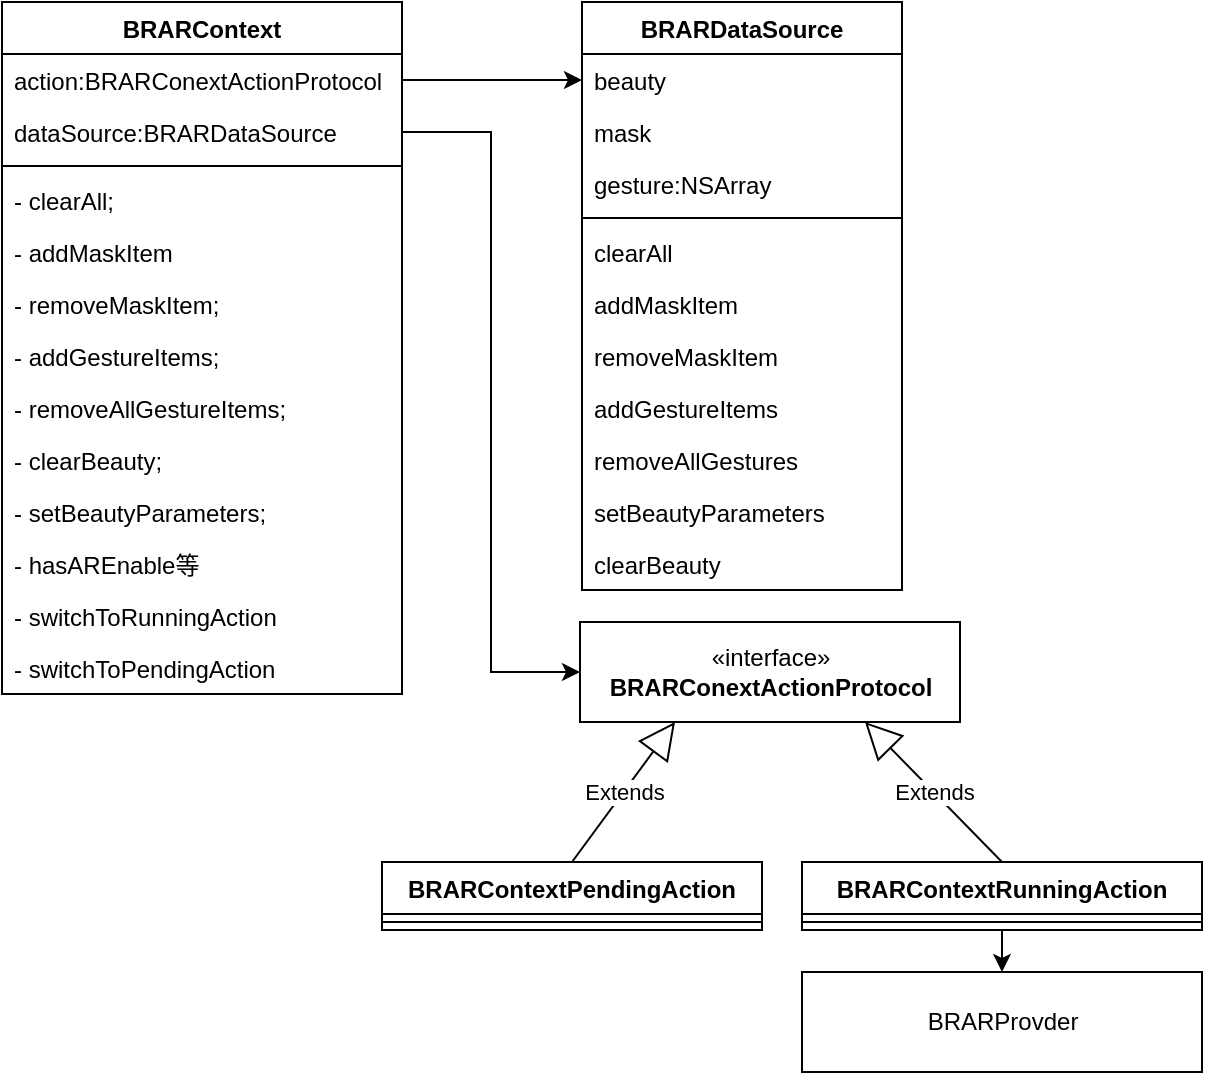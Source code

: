 <mxfile version="20.0.1" type="github">
  <diagram id="C5RBs43oDa-KdzZeNtuy" name="Page-1">
    <mxGraphModel dx="1573" dy="824" grid="1" gridSize="10" guides="1" tooltips="1" connect="1" arrows="1" fold="1" page="1" pageScale="1" pageWidth="827" pageHeight="1169" math="0" shadow="0">
      <root>
        <mxCell id="WIyWlLk6GJQsqaUBKTNV-0" />
        <mxCell id="WIyWlLk6GJQsqaUBKTNV-1" parent="WIyWlLk6GJQsqaUBKTNV-0" />
        <mxCell id="knNCtviT_BFthdPeHecz-4" value="" style="edgeStyle=orthogonalEdgeStyle;rounded=0;orthogonalLoop=1;jettySize=auto;html=1;exitX=1;exitY=0.5;exitDx=0;exitDy=0;entryX=0;entryY=0.5;entryDx=0;entryDy=0;" edge="1" parent="WIyWlLk6GJQsqaUBKTNV-1" source="knNCtviT_BFthdPeHecz-53" target="knNCtviT_BFthdPeHecz-18">
          <mxGeometry relative="1" as="geometry">
            <mxPoint x="413.16" y="75.708" as="targetPoint" />
            <mxPoint x="240" y="169.0" as="sourcePoint" />
          </mxGeometry>
        </mxCell>
        <mxCell id="knNCtviT_BFthdPeHecz-11" value="BRARDataSource" style="swimlane;fontStyle=1;align=center;verticalAlign=top;childLayout=stackLayout;horizontal=1;startSize=26;horizontalStack=0;resizeParent=1;resizeParentMax=0;resizeLast=0;collapsible=1;marginBottom=0;" vertex="1" parent="WIyWlLk6GJQsqaUBKTNV-1">
          <mxGeometry x="320" width="160" height="294" as="geometry" />
        </mxCell>
        <mxCell id="knNCtviT_BFthdPeHecz-18" value="beauty" style="text;strokeColor=none;fillColor=none;align=left;verticalAlign=top;spacingLeft=4;spacingRight=4;overflow=hidden;rotatable=0;points=[[0,0.5],[1,0.5]];portConstraint=eastwest;" vertex="1" parent="knNCtviT_BFthdPeHecz-11">
          <mxGeometry y="26" width="160" height="26" as="geometry" />
        </mxCell>
        <mxCell id="knNCtviT_BFthdPeHecz-19" value="mask" style="text;strokeColor=none;fillColor=none;align=left;verticalAlign=top;spacingLeft=4;spacingRight=4;overflow=hidden;rotatable=0;points=[[0,0.5],[1,0.5]];portConstraint=eastwest;" vertex="1" parent="knNCtviT_BFthdPeHecz-11">
          <mxGeometry y="52" width="160" height="26" as="geometry" />
        </mxCell>
        <mxCell id="knNCtviT_BFthdPeHecz-20" value="gesture:NSArray" style="text;strokeColor=none;fillColor=none;align=left;verticalAlign=top;spacingLeft=4;spacingRight=4;overflow=hidden;rotatable=0;points=[[0,0.5],[1,0.5]];portConstraint=eastwest;" vertex="1" parent="knNCtviT_BFthdPeHecz-11">
          <mxGeometry y="78" width="160" height="26" as="geometry" />
        </mxCell>
        <mxCell id="knNCtviT_BFthdPeHecz-13" value="" style="line;strokeWidth=1;fillColor=none;align=left;verticalAlign=middle;spacingTop=-1;spacingLeft=3;spacingRight=3;rotatable=0;labelPosition=right;points=[];portConstraint=eastwest;" vertex="1" parent="knNCtviT_BFthdPeHecz-11">
          <mxGeometry y="104" width="160" height="8" as="geometry" />
        </mxCell>
        <mxCell id="knNCtviT_BFthdPeHecz-14" value="clearAll" style="text;strokeColor=none;fillColor=none;align=left;verticalAlign=top;spacingLeft=4;spacingRight=4;overflow=hidden;rotatable=0;points=[[0,0.5],[1,0.5]];portConstraint=eastwest;" vertex="1" parent="knNCtviT_BFthdPeHecz-11">
          <mxGeometry y="112" width="160" height="26" as="geometry" />
        </mxCell>
        <mxCell id="knNCtviT_BFthdPeHecz-21" value="addMaskItem" style="text;strokeColor=none;fillColor=none;align=left;verticalAlign=top;spacingLeft=4;spacingRight=4;overflow=hidden;rotatable=0;points=[[0,0.5],[1,0.5]];portConstraint=eastwest;" vertex="1" parent="knNCtviT_BFthdPeHecz-11">
          <mxGeometry y="138" width="160" height="26" as="geometry" />
        </mxCell>
        <mxCell id="knNCtviT_BFthdPeHecz-23" value="removeMaskItem" style="text;strokeColor=none;fillColor=none;align=left;verticalAlign=top;spacingLeft=4;spacingRight=4;overflow=hidden;rotatable=0;points=[[0,0.5],[1,0.5]];portConstraint=eastwest;" vertex="1" parent="knNCtviT_BFthdPeHecz-11">
          <mxGeometry y="164" width="160" height="26" as="geometry" />
        </mxCell>
        <mxCell id="knNCtviT_BFthdPeHecz-24" value="addGestureItems" style="text;strokeColor=none;fillColor=none;align=left;verticalAlign=top;spacingLeft=4;spacingRight=4;overflow=hidden;rotatable=0;points=[[0,0.5],[1,0.5]];portConstraint=eastwest;" vertex="1" parent="knNCtviT_BFthdPeHecz-11">
          <mxGeometry y="190" width="160" height="26" as="geometry" />
        </mxCell>
        <mxCell id="knNCtviT_BFthdPeHecz-25" value="removeAllGestures" style="text;strokeColor=none;fillColor=none;align=left;verticalAlign=top;spacingLeft=4;spacingRight=4;overflow=hidden;rotatable=0;points=[[0,0.5],[1,0.5]];portConstraint=eastwest;" vertex="1" parent="knNCtviT_BFthdPeHecz-11">
          <mxGeometry y="216" width="160" height="26" as="geometry" />
        </mxCell>
        <mxCell id="knNCtviT_BFthdPeHecz-26" value="setBeautyParameters" style="text;strokeColor=none;fillColor=none;align=left;verticalAlign=top;spacingLeft=4;spacingRight=4;overflow=hidden;rotatable=0;points=[[0,0.5],[1,0.5]];portConstraint=eastwest;" vertex="1" parent="knNCtviT_BFthdPeHecz-11">
          <mxGeometry y="242" width="160" height="26" as="geometry" />
        </mxCell>
        <mxCell id="knNCtviT_BFthdPeHecz-27" value="clearBeauty" style="text;strokeColor=none;fillColor=none;align=left;verticalAlign=top;spacingLeft=4;spacingRight=4;overflow=hidden;rotatable=0;points=[[0,0.5],[1,0.5]];portConstraint=eastwest;" vertex="1" parent="knNCtviT_BFthdPeHecz-11">
          <mxGeometry y="268" width="160" height="26" as="geometry" />
        </mxCell>
        <mxCell id="knNCtviT_BFthdPeHecz-34" value="«interface»&lt;br&gt;&lt;b&gt;BRARConextActionProtocol&lt;/b&gt;" style="html=1;" vertex="1" parent="WIyWlLk6GJQsqaUBKTNV-1">
          <mxGeometry x="319" y="310" width="190" height="50" as="geometry" />
        </mxCell>
        <mxCell id="knNCtviT_BFthdPeHecz-35" value="BRARContextPendingAction" style="swimlane;fontStyle=1;align=center;verticalAlign=top;childLayout=stackLayout;horizontal=1;startSize=26;horizontalStack=0;resizeParent=1;resizeParentMax=0;resizeLast=0;collapsible=1;marginBottom=0;" vertex="1" parent="WIyWlLk6GJQsqaUBKTNV-1">
          <mxGeometry x="220" y="430" width="190" height="34" as="geometry" />
        </mxCell>
        <mxCell id="knNCtviT_BFthdPeHecz-37" value="" style="line;strokeWidth=1;fillColor=none;align=left;verticalAlign=middle;spacingTop=-1;spacingLeft=3;spacingRight=3;rotatable=0;labelPosition=right;points=[];portConstraint=eastwest;" vertex="1" parent="knNCtviT_BFthdPeHecz-35">
          <mxGeometry y="26" width="190" height="8" as="geometry" />
        </mxCell>
        <mxCell id="knNCtviT_BFthdPeHecz-63" style="edgeStyle=orthogonalEdgeStyle;rounded=0;orthogonalLoop=1;jettySize=auto;html=1;exitX=0.5;exitY=1;exitDx=0;exitDy=0;entryX=0.5;entryY=0;entryDx=0;entryDy=0;" edge="1" parent="WIyWlLk6GJQsqaUBKTNV-1" source="knNCtviT_BFthdPeHecz-41" target="knNCtviT_BFthdPeHecz-62">
          <mxGeometry relative="1" as="geometry" />
        </mxCell>
        <mxCell id="knNCtviT_BFthdPeHecz-41" value="BRARContextRunningAction" style="swimlane;fontStyle=1;align=center;verticalAlign=top;childLayout=stackLayout;horizontal=1;startSize=26;horizontalStack=0;resizeParent=1;resizeParentMax=0;resizeLast=0;collapsible=1;marginBottom=0;" vertex="1" parent="WIyWlLk6GJQsqaUBKTNV-1">
          <mxGeometry x="430" y="430" width="200" height="34" as="geometry" />
        </mxCell>
        <mxCell id="knNCtviT_BFthdPeHecz-43" value="" style="line;strokeWidth=1;fillColor=none;align=left;verticalAlign=middle;spacingTop=-1;spacingLeft=3;spacingRight=3;rotatable=0;labelPosition=right;points=[];portConstraint=eastwest;" vertex="1" parent="knNCtviT_BFthdPeHecz-41">
          <mxGeometry y="26" width="200" height="8" as="geometry" />
        </mxCell>
        <mxCell id="knNCtviT_BFthdPeHecz-47" value="Extends" style="endArrow=block;endSize=16;endFill=0;html=1;rounded=0;entryX=0.25;entryY=1;entryDx=0;entryDy=0;exitX=0.5;exitY=0;exitDx=0;exitDy=0;" edge="1" parent="WIyWlLk6GJQsqaUBKTNV-1" source="knNCtviT_BFthdPeHecz-35" target="knNCtviT_BFthdPeHecz-34">
          <mxGeometry width="160" relative="1" as="geometry">
            <mxPoint x="354" y="448.75" as="sourcePoint" />
            <mxPoint x="514" y="448.75" as="targetPoint" />
          </mxGeometry>
        </mxCell>
        <mxCell id="knNCtviT_BFthdPeHecz-48" value="Extends" style="endArrow=block;endSize=16;endFill=0;html=1;rounded=0;entryX=0.75;entryY=1;entryDx=0;entryDy=0;exitX=0.5;exitY=0;exitDx=0;exitDy=0;" edge="1" parent="WIyWlLk6GJQsqaUBKTNV-1" source="knNCtviT_BFthdPeHecz-41" target="knNCtviT_BFthdPeHecz-34">
          <mxGeometry width="160" relative="1" as="geometry">
            <mxPoint x="364" y="458.75" as="sourcePoint" />
            <mxPoint x="468.85" y="381" as="targetPoint" />
          </mxGeometry>
        </mxCell>
        <mxCell id="knNCtviT_BFthdPeHecz-49" value="BRARContext" style="swimlane;fontStyle=1;align=center;verticalAlign=top;childLayout=stackLayout;horizontal=1;startSize=26;horizontalStack=0;resizeParent=1;resizeParentMax=0;resizeLast=0;collapsible=1;marginBottom=0;" vertex="1" parent="WIyWlLk6GJQsqaUBKTNV-1">
          <mxGeometry x="30" width="200" height="346" as="geometry" />
        </mxCell>
        <mxCell id="knNCtviT_BFthdPeHecz-53" value="action:BRARConextActionProtocol" style="text;strokeColor=none;fillColor=none;align=left;verticalAlign=top;spacingLeft=4;spacingRight=4;overflow=hidden;rotatable=0;points=[[0,0.5],[1,0.5]];portConstraint=eastwest;" vertex="1" parent="knNCtviT_BFthdPeHecz-49">
          <mxGeometry y="26" width="200" height="26" as="geometry" />
        </mxCell>
        <mxCell id="knNCtviT_BFthdPeHecz-50" value="dataSource:BRARDataSource" style="text;strokeColor=none;fillColor=none;align=left;verticalAlign=top;spacingLeft=4;spacingRight=4;overflow=hidden;rotatable=0;points=[[0,0.5],[1,0.5]];portConstraint=eastwest;" vertex="1" parent="knNCtviT_BFthdPeHecz-49">
          <mxGeometry y="52" width="200" height="26" as="geometry" />
        </mxCell>
        <mxCell id="knNCtviT_BFthdPeHecz-51" value="" style="line;strokeWidth=1;fillColor=none;align=left;verticalAlign=middle;spacingTop=-1;spacingLeft=3;spacingRight=3;rotatable=0;labelPosition=right;points=[];portConstraint=eastwest;" vertex="1" parent="knNCtviT_BFthdPeHecz-49">
          <mxGeometry y="78" width="200" height="8" as="geometry" />
        </mxCell>
        <mxCell id="knNCtviT_BFthdPeHecz-52" value="- clearAll;" style="text;strokeColor=none;fillColor=none;align=left;verticalAlign=top;spacingLeft=4;spacingRight=4;overflow=hidden;rotatable=0;points=[[0,0.5],[1,0.5]];portConstraint=eastwest;" vertex="1" parent="knNCtviT_BFthdPeHecz-49">
          <mxGeometry y="86" width="200" height="26" as="geometry" />
        </mxCell>
        <mxCell id="knNCtviT_BFthdPeHecz-54" value="- addMaskItem" style="text;strokeColor=none;fillColor=none;align=left;verticalAlign=top;spacingLeft=4;spacingRight=4;overflow=hidden;rotatable=0;points=[[0,0.5],[1,0.5]];portConstraint=eastwest;" vertex="1" parent="knNCtviT_BFthdPeHecz-49">
          <mxGeometry y="112" width="200" height="26" as="geometry" />
        </mxCell>
        <mxCell id="knNCtviT_BFthdPeHecz-55" value="- removeMaskItem;" style="text;strokeColor=none;fillColor=none;align=left;verticalAlign=top;spacingLeft=4;spacingRight=4;overflow=hidden;rotatable=0;points=[[0,0.5],[1,0.5]];portConstraint=eastwest;" vertex="1" parent="knNCtviT_BFthdPeHecz-49">
          <mxGeometry y="138" width="200" height="26" as="geometry" />
        </mxCell>
        <mxCell id="knNCtviT_BFthdPeHecz-56" value="- addGestureItems;" style="text;strokeColor=none;fillColor=none;align=left;verticalAlign=top;spacingLeft=4;spacingRight=4;overflow=hidden;rotatable=0;points=[[0,0.5],[1,0.5]];portConstraint=eastwest;" vertex="1" parent="knNCtviT_BFthdPeHecz-49">
          <mxGeometry y="164" width="200" height="26" as="geometry" />
        </mxCell>
        <mxCell id="knNCtviT_BFthdPeHecz-57" value="- removeAllGestureItems;" style="text;strokeColor=none;fillColor=none;align=left;verticalAlign=top;spacingLeft=4;spacingRight=4;overflow=hidden;rotatable=0;points=[[0,0.5],[1,0.5]];portConstraint=eastwest;" vertex="1" parent="knNCtviT_BFthdPeHecz-49">
          <mxGeometry y="190" width="200" height="26" as="geometry" />
        </mxCell>
        <mxCell id="knNCtviT_BFthdPeHecz-58" value="- clearBeauty;" style="text;strokeColor=none;fillColor=none;align=left;verticalAlign=top;spacingLeft=4;spacingRight=4;overflow=hidden;rotatable=0;points=[[0,0.5],[1,0.5]];portConstraint=eastwest;" vertex="1" parent="knNCtviT_BFthdPeHecz-49">
          <mxGeometry y="216" width="200" height="26" as="geometry" />
        </mxCell>
        <mxCell id="knNCtviT_BFthdPeHecz-59" value="- setBeautyParameters;" style="text;strokeColor=none;fillColor=none;align=left;verticalAlign=top;spacingLeft=4;spacingRight=4;overflow=hidden;rotatable=0;points=[[0,0.5],[1,0.5]];portConstraint=eastwest;" vertex="1" parent="knNCtviT_BFthdPeHecz-49">
          <mxGeometry y="242" width="200" height="26" as="geometry" />
        </mxCell>
        <mxCell id="knNCtviT_BFthdPeHecz-66" value="- hasAREnable等" style="text;strokeColor=none;fillColor=none;align=left;verticalAlign=top;spacingLeft=4;spacingRight=4;overflow=hidden;rotatable=0;points=[[0,0.5],[1,0.5]];portConstraint=eastwest;" vertex="1" parent="knNCtviT_BFthdPeHecz-49">
          <mxGeometry y="268" width="200" height="26" as="geometry" />
        </mxCell>
        <mxCell id="knNCtviT_BFthdPeHecz-60" value="- switchToRunningAction" style="text;strokeColor=none;fillColor=none;align=left;verticalAlign=top;spacingLeft=4;spacingRight=4;overflow=hidden;rotatable=0;points=[[0,0.5],[1,0.5]];portConstraint=eastwest;" vertex="1" parent="knNCtviT_BFthdPeHecz-49">
          <mxGeometry y="294" width="200" height="26" as="geometry" />
        </mxCell>
        <mxCell id="knNCtviT_BFthdPeHecz-61" value="- switchToPendingAction" style="text;strokeColor=none;fillColor=none;align=left;verticalAlign=top;spacingLeft=4;spacingRight=4;overflow=hidden;rotatable=0;points=[[0,0.5],[1,0.5]];portConstraint=eastwest;" vertex="1" parent="knNCtviT_BFthdPeHecz-49">
          <mxGeometry y="320" width="200" height="26" as="geometry" />
        </mxCell>
        <mxCell id="knNCtviT_BFthdPeHecz-62" value="BRARProvder" style="html=1;" vertex="1" parent="WIyWlLk6GJQsqaUBKTNV-1">
          <mxGeometry x="430" y="485" width="200" height="50" as="geometry" />
        </mxCell>
        <mxCell id="knNCtviT_BFthdPeHecz-64" style="edgeStyle=orthogonalEdgeStyle;rounded=0;orthogonalLoop=1;jettySize=auto;html=1;exitX=1;exitY=0.5;exitDx=0;exitDy=0;entryX=0;entryY=0.5;entryDx=0;entryDy=0;" edge="1" parent="WIyWlLk6GJQsqaUBKTNV-1" source="knNCtviT_BFthdPeHecz-50" target="knNCtviT_BFthdPeHecz-34">
          <mxGeometry relative="1" as="geometry" />
        </mxCell>
      </root>
    </mxGraphModel>
  </diagram>
</mxfile>
